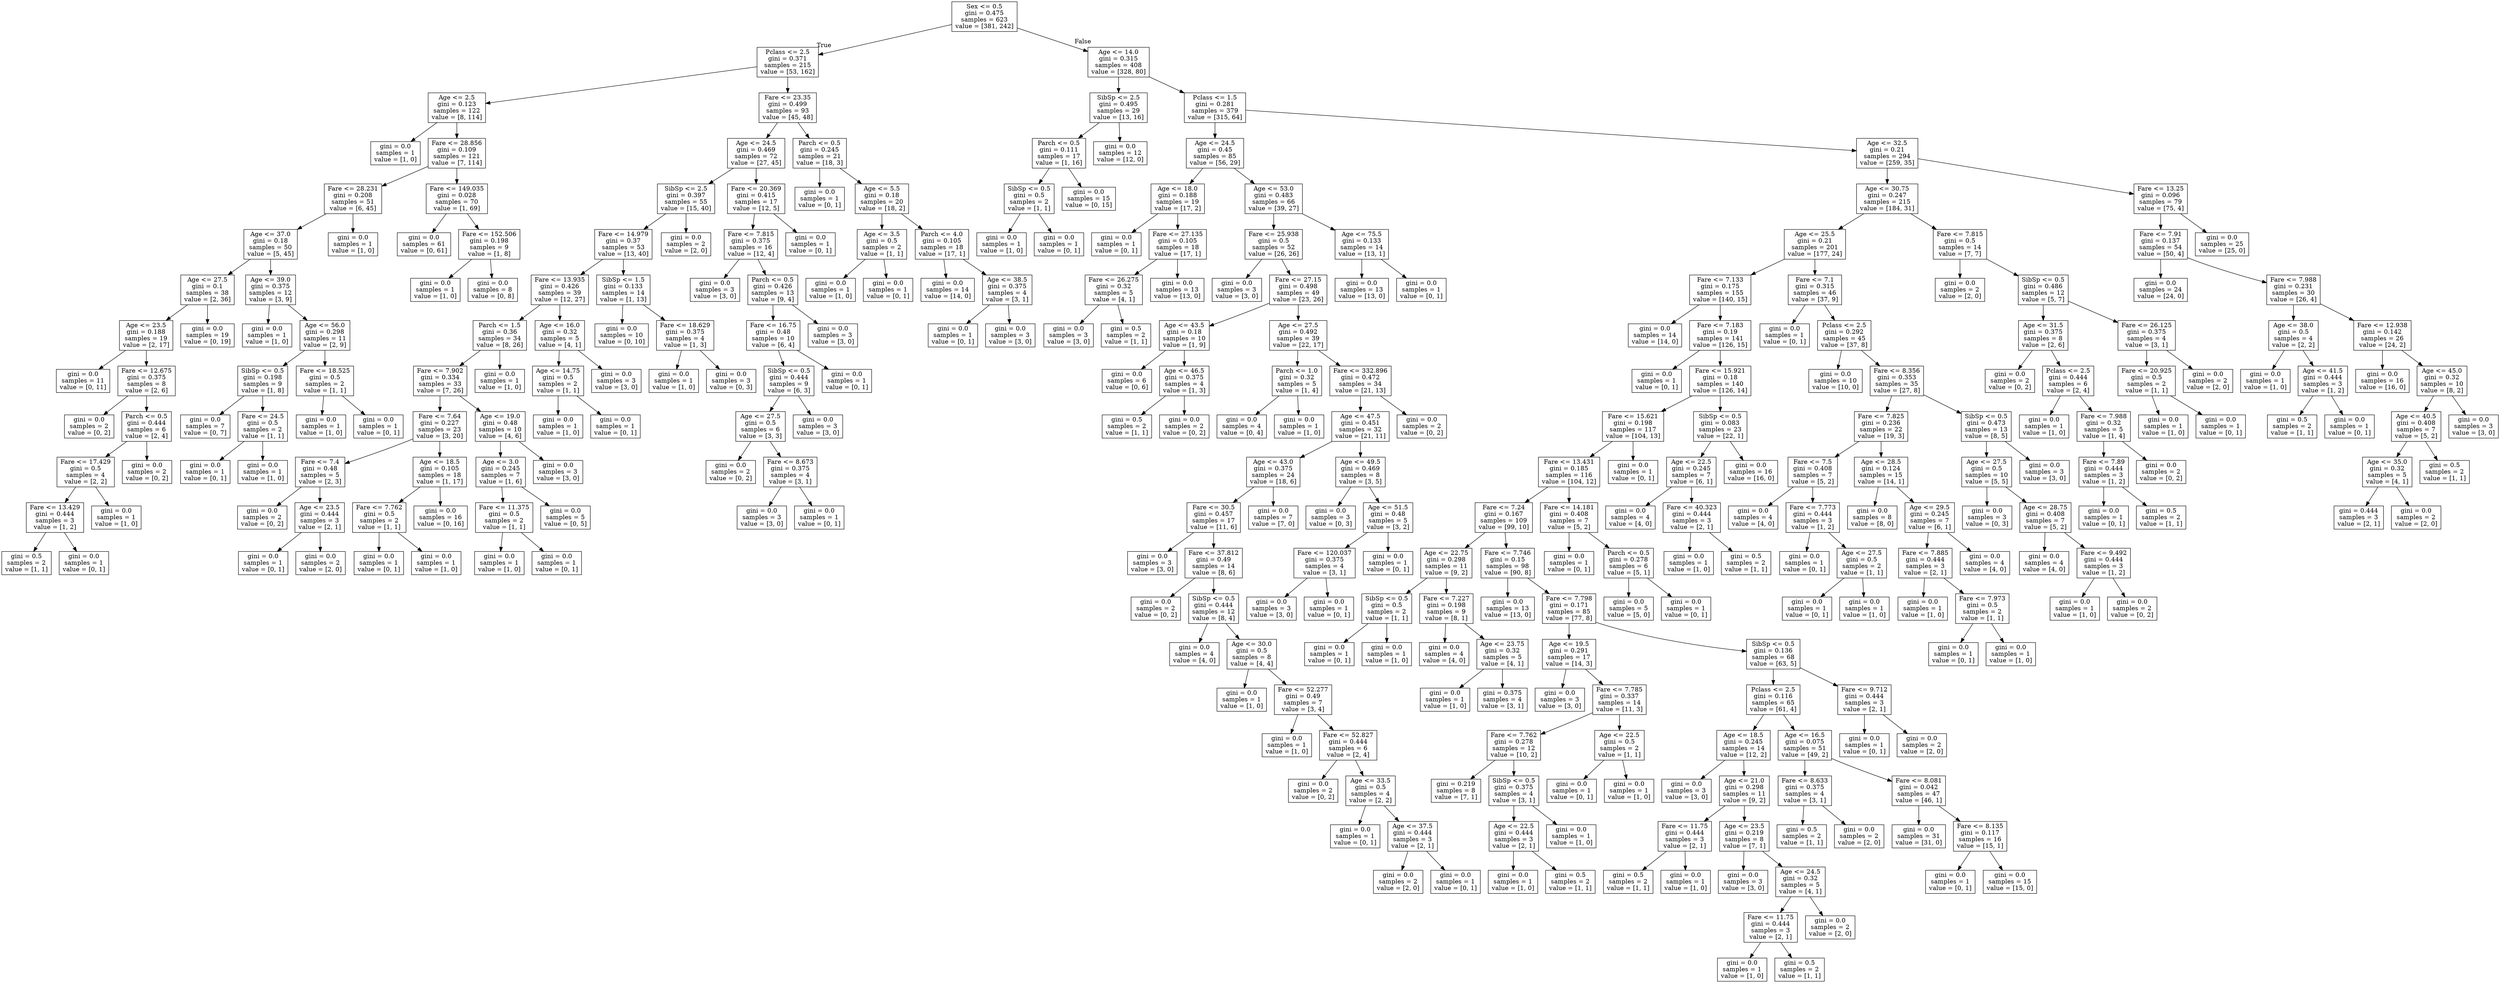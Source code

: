 digraph Tree {
node [shape=box] ;
0 [label="Sex <= 0.5\ngini = 0.475\nsamples = 623\nvalue = [381, 242]"] ;
1 [label="Pclass <= 2.5\ngini = 0.371\nsamples = 215\nvalue = [53, 162]"] ;
0 -> 1 [labeldistance=2.5, labelangle=45, headlabel="True"] ;
2 [label="Age <= 2.5\ngini = 0.123\nsamples = 122\nvalue = [8, 114]"] ;
1 -> 2 ;
3 [label="gini = 0.0\nsamples = 1\nvalue = [1, 0]"] ;
2 -> 3 ;
4 [label="Fare <= 28.856\ngini = 0.109\nsamples = 121\nvalue = [7, 114]"] ;
2 -> 4 ;
5 [label="Fare <= 28.231\ngini = 0.208\nsamples = 51\nvalue = [6, 45]"] ;
4 -> 5 ;
6 [label="Age <= 37.0\ngini = 0.18\nsamples = 50\nvalue = [5, 45]"] ;
5 -> 6 ;
7 [label="Age <= 27.5\ngini = 0.1\nsamples = 38\nvalue = [2, 36]"] ;
6 -> 7 ;
8 [label="Age <= 23.5\ngini = 0.188\nsamples = 19\nvalue = [2, 17]"] ;
7 -> 8 ;
9 [label="gini = 0.0\nsamples = 11\nvalue = [0, 11]"] ;
8 -> 9 ;
10 [label="Fare <= 12.675\ngini = 0.375\nsamples = 8\nvalue = [2, 6]"] ;
8 -> 10 ;
11 [label="gini = 0.0\nsamples = 2\nvalue = [0, 2]"] ;
10 -> 11 ;
12 [label="Parch <= 0.5\ngini = 0.444\nsamples = 6\nvalue = [2, 4]"] ;
10 -> 12 ;
13 [label="Fare <= 17.429\ngini = 0.5\nsamples = 4\nvalue = [2, 2]"] ;
12 -> 13 ;
14 [label="Fare <= 13.429\ngini = 0.444\nsamples = 3\nvalue = [1, 2]"] ;
13 -> 14 ;
15 [label="gini = 0.5\nsamples = 2\nvalue = [1, 1]"] ;
14 -> 15 ;
16 [label="gini = 0.0\nsamples = 1\nvalue = [0, 1]"] ;
14 -> 16 ;
17 [label="gini = 0.0\nsamples = 1\nvalue = [1, 0]"] ;
13 -> 17 ;
18 [label="gini = 0.0\nsamples = 2\nvalue = [0, 2]"] ;
12 -> 18 ;
19 [label="gini = 0.0\nsamples = 19\nvalue = [0, 19]"] ;
7 -> 19 ;
20 [label="Age <= 39.0\ngini = 0.375\nsamples = 12\nvalue = [3, 9]"] ;
6 -> 20 ;
21 [label="gini = 0.0\nsamples = 1\nvalue = [1, 0]"] ;
20 -> 21 ;
22 [label="Age <= 56.0\ngini = 0.298\nsamples = 11\nvalue = [2, 9]"] ;
20 -> 22 ;
23 [label="SibSp <= 0.5\ngini = 0.198\nsamples = 9\nvalue = [1, 8]"] ;
22 -> 23 ;
24 [label="gini = 0.0\nsamples = 7\nvalue = [0, 7]"] ;
23 -> 24 ;
25 [label="Fare <= 24.5\ngini = 0.5\nsamples = 2\nvalue = [1, 1]"] ;
23 -> 25 ;
26 [label="gini = 0.0\nsamples = 1\nvalue = [0, 1]"] ;
25 -> 26 ;
27 [label="gini = 0.0\nsamples = 1\nvalue = [1, 0]"] ;
25 -> 27 ;
28 [label="Fare <= 18.525\ngini = 0.5\nsamples = 2\nvalue = [1, 1]"] ;
22 -> 28 ;
29 [label="gini = 0.0\nsamples = 1\nvalue = [1, 0]"] ;
28 -> 29 ;
30 [label="gini = 0.0\nsamples = 1\nvalue = [0, 1]"] ;
28 -> 30 ;
31 [label="gini = 0.0\nsamples = 1\nvalue = [1, 0]"] ;
5 -> 31 ;
32 [label="Fare <= 149.035\ngini = 0.028\nsamples = 70\nvalue = [1, 69]"] ;
4 -> 32 ;
33 [label="gini = 0.0\nsamples = 61\nvalue = [0, 61]"] ;
32 -> 33 ;
34 [label="Fare <= 152.506\ngini = 0.198\nsamples = 9\nvalue = [1, 8]"] ;
32 -> 34 ;
35 [label="gini = 0.0\nsamples = 1\nvalue = [1, 0]"] ;
34 -> 35 ;
36 [label="gini = 0.0\nsamples = 8\nvalue = [0, 8]"] ;
34 -> 36 ;
37 [label="Fare <= 23.35\ngini = 0.499\nsamples = 93\nvalue = [45, 48]"] ;
1 -> 37 ;
38 [label="Age <= 24.5\ngini = 0.469\nsamples = 72\nvalue = [27, 45]"] ;
37 -> 38 ;
39 [label="SibSp <= 2.5\ngini = 0.397\nsamples = 55\nvalue = [15, 40]"] ;
38 -> 39 ;
40 [label="Fare <= 14.979\ngini = 0.37\nsamples = 53\nvalue = [13, 40]"] ;
39 -> 40 ;
41 [label="Fare <= 13.935\ngini = 0.426\nsamples = 39\nvalue = [12, 27]"] ;
40 -> 41 ;
42 [label="Parch <= 1.5\ngini = 0.36\nsamples = 34\nvalue = [8, 26]"] ;
41 -> 42 ;
43 [label="Fare <= 7.902\ngini = 0.334\nsamples = 33\nvalue = [7, 26]"] ;
42 -> 43 ;
44 [label="Fare <= 7.64\ngini = 0.227\nsamples = 23\nvalue = [3, 20]"] ;
43 -> 44 ;
45 [label="Fare <= 7.4\ngini = 0.48\nsamples = 5\nvalue = [2, 3]"] ;
44 -> 45 ;
46 [label="gini = 0.0\nsamples = 2\nvalue = [0, 2]"] ;
45 -> 46 ;
47 [label="Age <= 23.5\ngini = 0.444\nsamples = 3\nvalue = [2, 1]"] ;
45 -> 47 ;
48 [label="gini = 0.0\nsamples = 1\nvalue = [0, 1]"] ;
47 -> 48 ;
49 [label="gini = 0.0\nsamples = 2\nvalue = [2, 0]"] ;
47 -> 49 ;
50 [label="Age <= 18.5\ngini = 0.105\nsamples = 18\nvalue = [1, 17]"] ;
44 -> 50 ;
51 [label="Fare <= 7.762\ngini = 0.5\nsamples = 2\nvalue = [1, 1]"] ;
50 -> 51 ;
52 [label="gini = 0.0\nsamples = 1\nvalue = [0, 1]"] ;
51 -> 52 ;
53 [label="gini = 0.0\nsamples = 1\nvalue = [1, 0]"] ;
51 -> 53 ;
54 [label="gini = 0.0\nsamples = 16\nvalue = [0, 16]"] ;
50 -> 54 ;
55 [label="Age <= 19.0\ngini = 0.48\nsamples = 10\nvalue = [4, 6]"] ;
43 -> 55 ;
56 [label="Age <= 3.0\ngini = 0.245\nsamples = 7\nvalue = [1, 6]"] ;
55 -> 56 ;
57 [label="Fare <= 11.375\ngini = 0.5\nsamples = 2\nvalue = [1, 1]"] ;
56 -> 57 ;
58 [label="gini = 0.0\nsamples = 1\nvalue = [1, 0]"] ;
57 -> 58 ;
59 [label="gini = 0.0\nsamples = 1\nvalue = [0, 1]"] ;
57 -> 59 ;
60 [label="gini = 0.0\nsamples = 5\nvalue = [0, 5]"] ;
56 -> 60 ;
61 [label="gini = 0.0\nsamples = 3\nvalue = [3, 0]"] ;
55 -> 61 ;
62 [label="gini = 0.0\nsamples = 1\nvalue = [1, 0]"] ;
42 -> 62 ;
63 [label="Age <= 16.0\ngini = 0.32\nsamples = 5\nvalue = [4, 1]"] ;
41 -> 63 ;
64 [label="Age <= 14.75\ngini = 0.5\nsamples = 2\nvalue = [1, 1]"] ;
63 -> 64 ;
65 [label="gini = 0.0\nsamples = 1\nvalue = [1, 0]"] ;
64 -> 65 ;
66 [label="gini = 0.0\nsamples = 1\nvalue = [0, 1]"] ;
64 -> 66 ;
67 [label="gini = 0.0\nsamples = 3\nvalue = [3, 0]"] ;
63 -> 67 ;
68 [label="SibSp <= 1.5\ngini = 0.133\nsamples = 14\nvalue = [1, 13]"] ;
40 -> 68 ;
69 [label="gini = 0.0\nsamples = 10\nvalue = [0, 10]"] ;
68 -> 69 ;
70 [label="Fare <= 18.629\ngini = 0.375\nsamples = 4\nvalue = [1, 3]"] ;
68 -> 70 ;
71 [label="gini = 0.0\nsamples = 1\nvalue = [1, 0]"] ;
70 -> 71 ;
72 [label="gini = 0.0\nsamples = 3\nvalue = [0, 3]"] ;
70 -> 72 ;
73 [label="gini = 0.0\nsamples = 2\nvalue = [2, 0]"] ;
39 -> 73 ;
74 [label="Fare <= 20.369\ngini = 0.415\nsamples = 17\nvalue = [12, 5]"] ;
38 -> 74 ;
75 [label="Fare <= 7.815\ngini = 0.375\nsamples = 16\nvalue = [12, 4]"] ;
74 -> 75 ;
76 [label="gini = 0.0\nsamples = 3\nvalue = [3, 0]"] ;
75 -> 76 ;
77 [label="Parch <= 0.5\ngini = 0.426\nsamples = 13\nvalue = [9, 4]"] ;
75 -> 77 ;
78 [label="Fare <= 16.75\ngini = 0.48\nsamples = 10\nvalue = [6, 4]"] ;
77 -> 78 ;
79 [label="SibSp <= 0.5\ngini = 0.444\nsamples = 9\nvalue = [6, 3]"] ;
78 -> 79 ;
80 [label="Age <= 27.5\ngini = 0.5\nsamples = 6\nvalue = [3, 3]"] ;
79 -> 80 ;
81 [label="gini = 0.0\nsamples = 2\nvalue = [0, 2]"] ;
80 -> 81 ;
82 [label="Fare <= 8.673\ngini = 0.375\nsamples = 4\nvalue = [3, 1]"] ;
80 -> 82 ;
83 [label="gini = 0.0\nsamples = 3\nvalue = [3, 0]"] ;
82 -> 83 ;
84 [label="gini = 0.0\nsamples = 1\nvalue = [0, 1]"] ;
82 -> 84 ;
85 [label="gini = 0.0\nsamples = 3\nvalue = [3, 0]"] ;
79 -> 85 ;
86 [label="gini = 0.0\nsamples = 1\nvalue = [0, 1]"] ;
78 -> 86 ;
87 [label="gini = 0.0\nsamples = 3\nvalue = [3, 0]"] ;
77 -> 87 ;
88 [label="gini = 0.0\nsamples = 1\nvalue = [0, 1]"] ;
74 -> 88 ;
89 [label="Parch <= 0.5\ngini = 0.245\nsamples = 21\nvalue = [18, 3]"] ;
37 -> 89 ;
90 [label="gini = 0.0\nsamples = 1\nvalue = [0, 1]"] ;
89 -> 90 ;
91 [label="Age <= 5.5\ngini = 0.18\nsamples = 20\nvalue = [18, 2]"] ;
89 -> 91 ;
92 [label="Age <= 3.5\ngini = 0.5\nsamples = 2\nvalue = [1, 1]"] ;
91 -> 92 ;
93 [label="gini = 0.0\nsamples = 1\nvalue = [1, 0]"] ;
92 -> 93 ;
94 [label="gini = 0.0\nsamples = 1\nvalue = [0, 1]"] ;
92 -> 94 ;
95 [label="Parch <= 4.0\ngini = 0.105\nsamples = 18\nvalue = [17, 1]"] ;
91 -> 95 ;
96 [label="gini = 0.0\nsamples = 14\nvalue = [14, 0]"] ;
95 -> 96 ;
97 [label="Age <= 38.5\ngini = 0.375\nsamples = 4\nvalue = [3, 1]"] ;
95 -> 97 ;
98 [label="gini = 0.0\nsamples = 1\nvalue = [0, 1]"] ;
97 -> 98 ;
99 [label="gini = 0.0\nsamples = 3\nvalue = [3, 0]"] ;
97 -> 99 ;
100 [label="Age <= 14.0\ngini = 0.315\nsamples = 408\nvalue = [328, 80]"] ;
0 -> 100 [labeldistance=2.5, labelangle=-45, headlabel="False"] ;
101 [label="SibSp <= 2.5\ngini = 0.495\nsamples = 29\nvalue = [13, 16]"] ;
100 -> 101 ;
102 [label="Parch <= 0.5\ngini = 0.111\nsamples = 17\nvalue = [1, 16]"] ;
101 -> 102 ;
103 [label="SibSp <= 0.5\ngini = 0.5\nsamples = 2\nvalue = [1, 1]"] ;
102 -> 103 ;
104 [label="gini = 0.0\nsamples = 1\nvalue = [1, 0]"] ;
103 -> 104 ;
105 [label="gini = 0.0\nsamples = 1\nvalue = [0, 1]"] ;
103 -> 105 ;
106 [label="gini = 0.0\nsamples = 15\nvalue = [0, 15]"] ;
102 -> 106 ;
107 [label="gini = 0.0\nsamples = 12\nvalue = [12, 0]"] ;
101 -> 107 ;
108 [label="Pclass <= 1.5\ngini = 0.281\nsamples = 379\nvalue = [315, 64]"] ;
100 -> 108 ;
109 [label="Age <= 24.5\ngini = 0.45\nsamples = 85\nvalue = [56, 29]"] ;
108 -> 109 ;
110 [label="Age <= 18.0\ngini = 0.188\nsamples = 19\nvalue = [17, 2]"] ;
109 -> 110 ;
111 [label="gini = 0.0\nsamples = 1\nvalue = [0, 1]"] ;
110 -> 111 ;
112 [label="Fare <= 27.135\ngini = 0.105\nsamples = 18\nvalue = [17, 1]"] ;
110 -> 112 ;
113 [label="Fare <= 26.275\ngini = 0.32\nsamples = 5\nvalue = [4, 1]"] ;
112 -> 113 ;
114 [label="gini = 0.0\nsamples = 3\nvalue = [3, 0]"] ;
113 -> 114 ;
115 [label="gini = 0.5\nsamples = 2\nvalue = [1, 1]"] ;
113 -> 115 ;
116 [label="gini = 0.0\nsamples = 13\nvalue = [13, 0]"] ;
112 -> 116 ;
117 [label="Age <= 53.0\ngini = 0.483\nsamples = 66\nvalue = [39, 27]"] ;
109 -> 117 ;
118 [label="Fare <= 25.938\ngini = 0.5\nsamples = 52\nvalue = [26, 26]"] ;
117 -> 118 ;
119 [label="gini = 0.0\nsamples = 3\nvalue = [3, 0]"] ;
118 -> 119 ;
120 [label="Fare <= 27.15\ngini = 0.498\nsamples = 49\nvalue = [23, 26]"] ;
118 -> 120 ;
121 [label="Age <= 43.5\ngini = 0.18\nsamples = 10\nvalue = [1, 9]"] ;
120 -> 121 ;
122 [label="gini = 0.0\nsamples = 6\nvalue = [0, 6]"] ;
121 -> 122 ;
123 [label="Age <= 46.5\ngini = 0.375\nsamples = 4\nvalue = [1, 3]"] ;
121 -> 123 ;
124 [label="gini = 0.5\nsamples = 2\nvalue = [1, 1]"] ;
123 -> 124 ;
125 [label="gini = 0.0\nsamples = 2\nvalue = [0, 2]"] ;
123 -> 125 ;
126 [label="Age <= 27.5\ngini = 0.492\nsamples = 39\nvalue = [22, 17]"] ;
120 -> 126 ;
127 [label="Parch <= 1.0\ngini = 0.32\nsamples = 5\nvalue = [1, 4]"] ;
126 -> 127 ;
128 [label="gini = 0.0\nsamples = 4\nvalue = [0, 4]"] ;
127 -> 128 ;
129 [label="gini = 0.0\nsamples = 1\nvalue = [1, 0]"] ;
127 -> 129 ;
130 [label="Fare <= 332.896\ngini = 0.472\nsamples = 34\nvalue = [21, 13]"] ;
126 -> 130 ;
131 [label="Age <= 47.5\ngini = 0.451\nsamples = 32\nvalue = [21, 11]"] ;
130 -> 131 ;
132 [label="Age <= 43.0\ngini = 0.375\nsamples = 24\nvalue = [18, 6]"] ;
131 -> 132 ;
133 [label="Fare <= 30.5\ngini = 0.457\nsamples = 17\nvalue = [11, 6]"] ;
132 -> 133 ;
134 [label="gini = 0.0\nsamples = 3\nvalue = [3, 0]"] ;
133 -> 134 ;
135 [label="Fare <= 37.812\ngini = 0.49\nsamples = 14\nvalue = [8, 6]"] ;
133 -> 135 ;
136 [label="gini = 0.0\nsamples = 2\nvalue = [0, 2]"] ;
135 -> 136 ;
137 [label="SibSp <= 0.5\ngini = 0.444\nsamples = 12\nvalue = [8, 4]"] ;
135 -> 137 ;
138 [label="gini = 0.0\nsamples = 4\nvalue = [4, 0]"] ;
137 -> 138 ;
139 [label="Age <= 30.0\ngini = 0.5\nsamples = 8\nvalue = [4, 4]"] ;
137 -> 139 ;
140 [label="gini = 0.0\nsamples = 1\nvalue = [1, 0]"] ;
139 -> 140 ;
141 [label="Fare <= 52.277\ngini = 0.49\nsamples = 7\nvalue = [3, 4]"] ;
139 -> 141 ;
142 [label="gini = 0.0\nsamples = 1\nvalue = [1, 0]"] ;
141 -> 142 ;
143 [label="Fare <= 52.827\ngini = 0.444\nsamples = 6\nvalue = [2, 4]"] ;
141 -> 143 ;
144 [label="gini = 0.0\nsamples = 2\nvalue = [0, 2]"] ;
143 -> 144 ;
145 [label="Age <= 33.5\ngini = 0.5\nsamples = 4\nvalue = [2, 2]"] ;
143 -> 145 ;
146 [label="gini = 0.0\nsamples = 1\nvalue = [0, 1]"] ;
145 -> 146 ;
147 [label="Age <= 37.5\ngini = 0.444\nsamples = 3\nvalue = [2, 1]"] ;
145 -> 147 ;
148 [label="gini = 0.0\nsamples = 2\nvalue = [2, 0]"] ;
147 -> 148 ;
149 [label="gini = 0.0\nsamples = 1\nvalue = [0, 1]"] ;
147 -> 149 ;
150 [label="gini = 0.0\nsamples = 7\nvalue = [7, 0]"] ;
132 -> 150 ;
151 [label="Age <= 49.5\ngini = 0.469\nsamples = 8\nvalue = [3, 5]"] ;
131 -> 151 ;
152 [label="gini = 0.0\nsamples = 3\nvalue = [0, 3]"] ;
151 -> 152 ;
153 [label="Age <= 51.5\ngini = 0.48\nsamples = 5\nvalue = [3, 2]"] ;
151 -> 153 ;
154 [label="Fare <= 120.037\ngini = 0.375\nsamples = 4\nvalue = [3, 1]"] ;
153 -> 154 ;
155 [label="gini = 0.0\nsamples = 3\nvalue = [3, 0]"] ;
154 -> 155 ;
156 [label="gini = 0.0\nsamples = 1\nvalue = [0, 1]"] ;
154 -> 156 ;
157 [label="gini = 0.0\nsamples = 1\nvalue = [0, 1]"] ;
153 -> 157 ;
158 [label="gini = 0.0\nsamples = 2\nvalue = [0, 2]"] ;
130 -> 158 ;
159 [label="Age <= 75.5\ngini = 0.133\nsamples = 14\nvalue = [13, 1]"] ;
117 -> 159 ;
160 [label="gini = 0.0\nsamples = 13\nvalue = [13, 0]"] ;
159 -> 160 ;
161 [label="gini = 0.0\nsamples = 1\nvalue = [0, 1]"] ;
159 -> 161 ;
162 [label="Age <= 32.5\ngini = 0.21\nsamples = 294\nvalue = [259, 35]"] ;
108 -> 162 ;
163 [label="Age <= 30.75\ngini = 0.247\nsamples = 215\nvalue = [184, 31]"] ;
162 -> 163 ;
164 [label="Age <= 25.5\ngini = 0.21\nsamples = 201\nvalue = [177, 24]"] ;
163 -> 164 ;
165 [label="Fare <= 7.133\ngini = 0.175\nsamples = 155\nvalue = [140, 15]"] ;
164 -> 165 ;
166 [label="gini = 0.0\nsamples = 14\nvalue = [14, 0]"] ;
165 -> 166 ;
167 [label="Fare <= 7.183\ngini = 0.19\nsamples = 141\nvalue = [126, 15]"] ;
165 -> 167 ;
168 [label="gini = 0.0\nsamples = 1\nvalue = [0, 1]"] ;
167 -> 168 ;
169 [label="Fare <= 15.921\ngini = 0.18\nsamples = 140\nvalue = [126, 14]"] ;
167 -> 169 ;
170 [label="Fare <= 15.621\ngini = 0.198\nsamples = 117\nvalue = [104, 13]"] ;
169 -> 170 ;
171 [label="Fare <= 13.431\ngini = 0.185\nsamples = 116\nvalue = [104, 12]"] ;
170 -> 171 ;
172 [label="Fare <= 7.24\ngini = 0.167\nsamples = 109\nvalue = [99, 10]"] ;
171 -> 172 ;
173 [label="Age <= 22.75\ngini = 0.298\nsamples = 11\nvalue = [9, 2]"] ;
172 -> 173 ;
174 [label="SibSp <= 0.5\ngini = 0.5\nsamples = 2\nvalue = [1, 1]"] ;
173 -> 174 ;
175 [label="gini = 0.0\nsamples = 1\nvalue = [0, 1]"] ;
174 -> 175 ;
176 [label="gini = 0.0\nsamples = 1\nvalue = [1, 0]"] ;
174 -> 176 ;
177 [label="Fare <= 7.227\ngini = 0.198\nsamples = 9\nvalue = [8, 1]"] ;
173 -> 177 ;
178 [label="gini = 0.0\nsamples = 4\nvalue = [4, 0]"] ;
177 -> 178 ;
179 [label="Age <= 23.75\ngini = 0.32\nsamples = 5\nvalue = [4, 1]"] ;
177 -> 179 ;
180 [label="gini = 0.0\nsamples = 1\nvalue = [1, 0]"] ;
179 -> 180 ;
181 [label="gini = 0.375\nsamples = 4\nvalue = [3, 1]"] ;
179 -> 181 ;
182 [label="Fare <= 7.746\ngini = 0.15\nsamples = 98\nvalue = [90, 8]"] ;
172 -> 182 ;
183 [label="gini = 0.0\nsamples = 13\nvalue = [13, 0]"] ;
182 -> 183 ;
184 [label="Fare <= 7.798\ngini = 0.171\nsamples = 85\nvalue = [77, 8]"] ;
182 -> 184 ;
185 [label="Age <= 19.5\ngini = 0.291\nsamples = 17\nvalue = [14, 3]"] ;
184 -> 185 ;
186 [label="gini = 0.0\nsamples = 3\nvalue = [3, 0]"] ;
185 -> 186 ;
187 [label="Fare <= 7.785\ngini = 0.337\nsamples = 14\nvalue = [11, 3]"] ;
185 -> 187 ;
188 [label="Fare <= 7.762\ngini = 0.278\nsamples = 12\nvalue = [10, 2]"] ;
187 -> 188 ;
189 [label="gini = 0.219\nsamples = 8\nvalue = [7, 1]"] ;
188 -> 189 ;
190 [label="SibSp <= 0.5\ngini = 0.375\nsamples = 4\nvalue = [3, 1]"] ;
188 -> 190 ;
191 [label="Age <= 22.5\ngini = 0.444\nsamples = 3\nvalue = [2, 1]"] ;
190 -> 191 ;
192 [label="gini = 0.0\nsamples = 1\nvalue = [1, 0]"] ;
191 -> 192 ;
193 [label="gini = 0.5\nsamples = 2\nvalue = [1, 1]"] ;
191 -> 193 ;
194 [label="gini = 0.0\nsamples = 1\nvalue = [1, 0]"] ;
190 -> 194 ;
195 [label="Age <= 22.5\ngini = 0.5\nsamples = 2\nvalue = [1, 1]"] ;
187 -> 195 ;
196 [label="gini = 0.0\nsamples = 1\nvalue = [0, 1]"] ;
195 -> 196 ;
197 [label="gini = 0.0\nsamples = 1\nvalue = [1, 0]"] ;
195 -> 197 ;
198 [label="SibSp <= 0.5\ngini = 0.136\nsamples = 68\nvalue = [63, 5]"] ;
184 -> 198 ;
199 [label="Pclass <= 2.5\ngini = 0.116\nsamples = 65\nvalue = [61, 4]"] ;
198 -> 199 ;
200 [label="Age <= 18.5\ngini = 0.245\nsamples = 14\nvalue = [12, 2]"] ;
199 -> 200 ;
201 [label="gini = 0.0\nsamples = 3\nvalue = [3, 0]"] ;
200 -> 201 ;
202 [label="Age <= 21.0\ngini = 0.298\nsamples = 11\nvalue = [9, 2]"] ;
200 -> 202 ;
203 [label="Fare <= 11.75\ngini = 0.444\nsamples = 3\nvalue = [2, 1]"] ;
202 -> 203 ;
204 [label="gini = 0.5\nsamples = 2\nvalue = [1, 1]"] ;
203 -> 204 ;
205 [label="gini = 0.0\nsamples = 1\nvalue = [1, 0]"] ;
203 -> 205 ;
206 [label="Age <= 23.5\ngini = 0.219\nsamples = 8\nvalue = [7, 1]"] ;
202 -> 206 ;
207 [label="gini = 0.0\nsamples = 3\nvalue = [3, 0]"] ;
206 -> 207 ;
208 [label="Age <= 24.5\ngini = 0.32\nsamples = 5\nvalue = [4, 1]"] ;
206 -> 208 ;
209 [label="Fare <= 11.75\ngini = 0.444\nsamples = 3\nvalue = [2, 1]"] ;
208 -> 209 ;
210 [label="gini = 0.0\nsamples = 1\nvalue = [1, 0]"] ;
209 -> 210 ;
211 [label="gini = 0.5\nsamples = 2\nvalue = [1, 1]"] ;
209 -> 211 ;
212 [label="gini = 0.0\nsamples = 2\nvalue = [2, 0]"] ;
208 -> 212 ;
213 [label="Age <= 16.5\ngini = 0.075\nsamples = 51\nvalue = [49, 2]"] ;
199 -> 213 ;
214 [label="Fare <= 8.633\ngini = 0.375\nsamples = 4\nvalue = [3, 1]"] ;
213 -> 214 ;
215 [label="gini = 0.5\nsamples = 2\nvalue = [1, 1]"] ;
214 -> 215 ;
216 [label="gini = 0.0\nsamples = 2\nvalue = [2, 0]"] ;
214 -> 216 ;
217 [label="Fare <= 8.081\ngini = 0.042\nsamples = 47\nvalue = [46, 1]"] ;
213 -> 217 ;
218 [label="gini = 0.0\nsamples = 31\nvalue = [31, 0]"] ;
217 -> 218 ;
219 [label="Fare <= 8.135\ngini = 0.117\nsamples = 16\nvalue = [15, 1]"] ;
217 -> 219 ;
220 [label="gini = 0.0\nsamples = 1\nvalue = [0, 1]"] ;
219 -> 220 ;
221 [label="gini = 0.0\nsamples = 15\nvalue = [15, 0]"] ;
219 -> 221 ;
222 [label="Fare <= 9.712\ngini = 0.444\nsamples = 3\nvalue = [2, 1]"] ;
198 -> 222 ;
223 [label="gini = 0.0\nsamples = 1\nvalue = [0, 1]"] ;
222 -> 223 ;
224 [label="gini = 0.0\nsamples = 2\nvalue = [2, 0]"] ;
222 -> 224 ;
225 [label="Fare <= 14.181\ngini = 0.408\nsamples = 7\nvalue = [5, 2]"] ;
171 -> 225 ;
226 [label="gini = 0.0\nsamples = 1\nvalue = [0, 1]"] ;
225 -> 226 ;
227 [label="Parch <= 0.5\ngini = 0.278\nsamples = 6\nvalue = [5, 1]"] ;
225 -> 227 ;
228 [label="gini = 0.0\nsamples = 5\nvalue = [5, 0]"] ;
227 -> 228 ;
229 [label="gini = 0.0\nsamples = 1\nvalue = [0, 1]"] ;
227 -> 229 ;
230 [label="gini = 0.0\nsamples = 1\nvalue = [0, 1]"] ;
170 -> 230 ;
231 [label="SibSp <= 0.5\ngini = 0.083\nsamples = 23\nvalue = [22, 1]"] ;
169 -> 231 ;
232 [label="Age <= 22.5\ngini = 0.245\nsamples = 7\nvalue = [6, 1]"] ;
231 -> 232 ;
233 [label="gini = 0.0\nsamples = 4\nvalue = [4, 0]"] ;
232 -> 233 ;
234 [label="Fare <= 40.323\ngini = 0.444\nsamples = 3\nvalue = [2, 1]"] ;
232 -> 234 ;
235 [label="gini = 0.0\nsamples = 1\nvalue = [1, 0]"] ;
234 -> 235 ;
236 [label="gini = 0.5\nsamples = 2\nvalue = [1, 1]"] ;
234 -> 236 ;
237 [label="gini = 0.0\nsamples = 16\nvalue = [16, 0]"] ;
231 -> 237 ;
238 [label="Fare <= 7.1\ngini = 0.315\nsamples = 46\nvalue = [37, 9]"] ;
164 -> 238 ;
239 [label="gini = 0.0\nsamples = 1\nvalue = [0, 1]"] ;
238 -> 239 ;
240 [label="Pclass <= 2.5\ngini = 0.292\nsamples = 45\nvalue = [37, 8]"] ;
238 -> 240 ;
241 [label="gini = 0.0\nsamples = 10\nvalue = [10, 0]"] ;
240 -> 241 ;
242 [label="Fare <= 8.356\ngini = 0.353\nsamples = 35\nvalue = [27, 8]"] ;
240 -> 242 ;
243 [label="Fare <= 7.825\ngini = 0.236\nsamples = 22\nvalue = [19, 3]"] ;
242 -> 243 ;
244 [label="Fare <= 7.5\ngini = 0.408\nsamples = 7\nvalue = [5, 2]"] ;
243 -> 244 ;
245 [label="gini = 0.0\nsamples = 4\nvalue = [4, 0]"] ;
244 -> 245 ;
246 [label="Fare <= 7.773\ngini = 0.444\nsamples = 3\nvalue = [1, 2]"] ;
244 -> 246 ;
247 [label="gini = 0.0\nsamples = 1\nvalue = [0, 1]"] ;
246 -> 247 ;
248 [label="Age <= 27.5\ngini = 0.5\nsamples = 2\nvalue = [1, 1]"] ;
246 -> 248 ;
249 [label="gini = 0.0\nsamples = 1\nvalue = [0, 1]"] ;
248 -> 249 ;
250 [label="gini = 0.0\nsamples = 1\nvalue = [1, 0]"] ;
248 -> 250 ;
251 [label="Age <= 28.5\ngini = 0.124\nsamples = 15\nvalue = [14, 1]"] ;
243 -> 251 ;
252 [label="gini = 0.0\nsamples = 8\nvalue = [8, 0]"] ;
251 -> 252 ;
253 [label="Age <= 29.5\ngini = 0.245\nsamples = 7\nvalue = [6, 1]"] ;
251 -> 253 ;
254 [label="Fare <= 7.885\ngini = 0.444\nsamples = 3\nvalue = [2, 1]"] ;
253 -> 254 ;
255 [label="gini = 0.0\nsamples = 1\nvalue = [1, 0]"] ;
254 -> 255 ;
256 [label="Fare <= 7.973\ngini = 0.5\nsamples = 2\nvalue = [1, 1]"] ;
254 -> 256 ;
257 [label="gini = 0.0\nsamples = 1\nvalue = [0, 1]"] ;
256 -> 257 ;
258 [label="gini = 0.0\nsamples = 1\nvalue = [1, 0]"] ;
256 -> 258 ;
259 [label="gini = 0.0\nsamples = 4\nvalue = [4, 0]"] ;
253 -> 259 ;
260 [label="SibSp <= 0.5\ngini = 0.473\nsamples = 13\nvalue = [8, 5]"] ;
242 -> 260 ;
261 [label="Age <= 27.5\ngini = 0.5\nsamples = 10\nvalue = [5, 5]"] ;
260 -> 261 ;
262 [label="gini = 0.0\nsamples = 3\nvalue = [0, 3]"] ;
261 -> 262 ;
263 [label="Age <= 28.75\ngini = 0.408\nsamples = 7\nvalue = [5, 2]"] ;
261 -> 263 ;
264 [label="gini = 0.0\nsamples = 4\nvalue = [4, 0]"] ;
263 -> 264 ;
265 [label="Fare <= 9.492\ngini = 0.444\nsamples = 3\nvalue = [1, 2]"] ;
263 -> 265 ;
266 [label="gini = 0.0\nsamples = 1\nvalue = [1, 0]"] ;
265 -> 266 ;
267 [label="gini = 0.0\nsamples = 2\nvalue = [0, 2]"] ;
265 -> 267 ;
268 [label="gini = 0.0\nsamples = 3\nvalue = [3, 0]"] ;
260 -> 268 ;
269 [label="Fare <= 7.815\ngini = 0.5\nsamples = 14\nvalue = [7, 7]"] ;
163 -> 269 ;
270 [label="gini = 0.0\nsamples = 2\nvalue = [2, 0]"] ;
269 -> 270 ;
271 [label="SibSp <= 0.5\ngini = 0.486\nsamples = 12\nvalue = [5, 7]"] ;
269 -> 271 ;
272 [label="Age <= 31.5\ngini = 0.375\nsamples = 8\nvalue = [2, 6]"] ;
271 -> 272 ;
273 [label="gini = 0.0\nsamples = 2\nvalue = [0, 2]"] ;
272 -> 273 ;
274 [label="Pclass <= 2.5\ngini = 0.444\nsamples = 6\nvalue = [2, 4]"] ;
272 -> 274 ;
275 [label="gini = 0.0\nsamples = 1\nvalue = [1, 0]"] ;
274 -> 275 ;
276 [label="Fare <= 7.988\ngini = 0.32\nsamples = 5\nvalue = [1, 4]"] ;
274 -> 276 ;
277 [label="Fare <= 7.89\ngini = 0.444\nsamples = 3\nvalue = [1, 2]"] ;
276 -> 277 ;
278 [label="gini = 0.0\nsamples = 1\nvalue = [0, 1]"] ;
277 -> 278 ;
279 [label="gini = 0.5\nsamples = 2\nvalue = [1, 1]"] ;
277 -> 279 ;
280 [label="gini = 0.0\nsamples = 2\nvalue = [0, 2]"] ;
276 -> 280 ;
281 [label="Fare <= 26.125\ngini = 0.375\nsamples = 4\nvalue = [3, 1]"] ;
271 -> 281 ;
282 [label="Fare <= 20.925\ngini = 0.5\nsamples = 2\nvalue = [1, 1]"] ;
281 -> 282 ;
283 [label="gini = 0.0\nsamples = 1\nvalue = [1, 0]"] ;
282 -> 283 ;
284 [label="gini = 0.0\nsamples = 1\nvalue = [0, 1]"] ;
282 -> 284 ;
285 [label="gini = 0.0\nsamples = 2\nvalue = [2, 0]"] ;
281 -> 285 ;
286 [label="Fare <= 13.25\ngini = 0.096\nsamples = 79\nvalue = [75, 4]"] ;
162 -> 286 ;
287 [label="Fare <= 7.91\ngini = 0.137\nsamples = 54\nvalue = [50, 4]"] ;
286 -> 287 ;
288 [label="gini = 0.0\nsamples = 24\nvalue = [24, 0]"] ;
287 -> 288 ;
289 [label="Fare <= 7.988\ngini = 0.231\nsamples = 30\nvalue = [26, 4]"] ;
287 -> 289 ;
290 [label="Age <= 38.0\ngini = 0.5\nsamples = 4\nvalue = [2, 2]"] ;
289 -> 290 ;
291 [label="gini = 0.0\nsamples = 1\nvalue = [1, 0]"] ;
290 -> 291 ;
292 [label="Age <= 41.5\ngini = 0.444\nsamples = 3\nvalue = [1, 2]"] ;
290 -> 292 ;
293 [label="gini = 0.5\nsamples = 2\nvalue = [1, 1]"] ;
292 -> 293 ;
294 [label="gini = 0.0\nsamples = 1\nvalue = [0, 1]"] ;
292 -> 294 ;
295 [label="Fare <= 12.938\ngini = 0.142\nsamples = 26\nvalue = [24, 2]"] ;
289 -> 295 ;
296 [label="gini = 0.0\nsamples = 16\nvalue = [16, 0]"] ;
295 -> 296 ;
297 [label="Age <= 45.0\ngini = 0.32\nsamples = 10\nvalue = [8, 2]"] ;
295 -> 297 ;
298 [label="Age <= 40.5\ngini = 0.408\nsamples = 7\nvalue = [5, 2]"] ;
297 -> 298 ;
299 [label="Age <= 35.0\ngini = 0.32\nsamples = 5\nvalue = [4, 1]"] ;
298 -> 299 ;
300 [label="gini = 0.444\nsamples = 3\nvalue = [2, 1]"] ;
299 -> 300 ;
301 [label="gini = 0.0\nsamples = 2\nvalue = [2, 0]"] ;
299 -> 301 ;
302 [label="gini = 0.5\nsamples = 2\nvalue = [1, 1]"] ;
298 -> 302 ;
303 [label="gini = 0.0\nsamples = 3\nvalue = [3, 0]"] ;
297 -> 303 ;
304 [label="gini = 0.0\nsamples = 25\nvalue = [25, 0]"] ;
286 -> 304 ;
}
